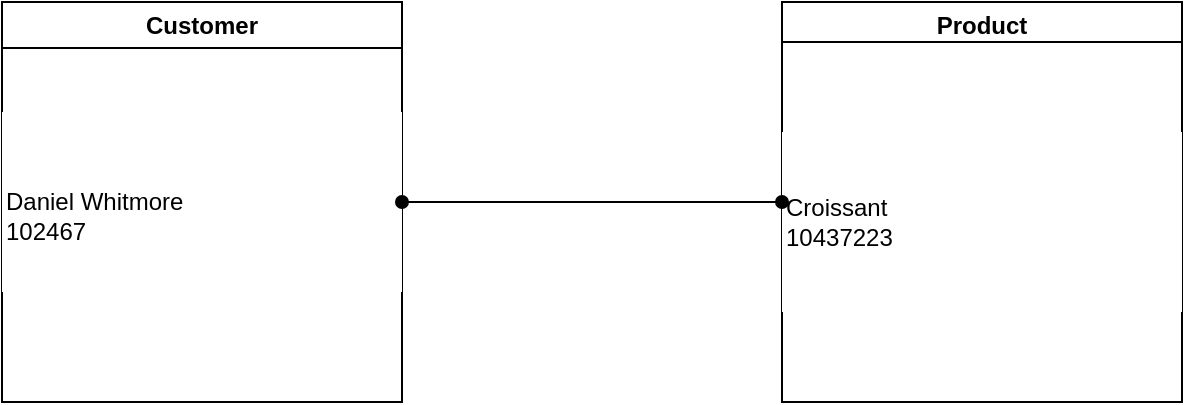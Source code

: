 <mxfile>
    <diagram id="11ZA8Jts7P7Ydy9zVvFv" name="Page-1">
        <mxGraphModel dx="1272" dy="693" grid="1" gridSize="10" guides="1" tooltips="1" connect="1" arrows="1" fold="1" page="1" pageScale="1" pageWidth="827" pageHeight="1169" math="0" shadow="0">
            <root>
                <mxCell id="0"/>
                <mxCell id="1" parent="0"/>
                <mxCell id="2" value="Customer" style="swimlane;whiteSpace=wrap;html=1;" vertex="1" parent="1">
                    <mxGeometry x="120" y="140" width="200" height="200" as="geometry"/>
                </mxCell>
                <mxCell id="5" value="&lt;br&gt;Daniel Whitmore&lt;br&gt;102467" style="rounded=0;whiteSpace=wrap;html=1;align=left;strokeColor=none;" vertex="1" parent="2">
                    <mxGeometry y="55" width="200" height="90" as="geometry"/>
                </mxCell>
                <mxCell id="3" value="Product" style="swimlane;whiteSpace=wrap;html=1;" vertex="1" parent="1">
                    <mxGeometry x="510" y="140" width="200" height="200" as="geometry"/>
                </mxCell>
                <mxCell id="6" value="" style="rounded=0;whiteSpace=wrap;html=1;" vertex="1" parent="3">
                    <mxGeometry y="20" width="200" height="180" as="geometry"/>
                </mxCell>
                <mxCell id="8" value="Croissant&lt;div&gt;10437223&lt;/div&gt;" style="rounded=0;whiteSpace=wrap;html=1;align=left;strokeColor=none;" vertex="1" parent="3">
                    <mxGeometry y="65" width="200" height="90" as="geometry"/>
                </mxCell>
                <mxCell id="4" value="" style="endArrow=oval;startArrow=oval;html=1;exitX=1;exitY=0.5;exitDx=0;exitDy=0;entryX=0;entryY=0.5;entryDx=0;entryDy=0;startFill=1;endFill=1;" edge="1" parent="1" source="2" target="3">
                    <mxGeometry width="50" height="50" relative="1" as="geometry">
                        <mxPoint x="400" y="250" as="sourcePoint"/>
                        <mxPoint x="450" y="200" as="targetPoint"/>
                    </mxGeometry>
                </mxCell>
            </root>
        </mxGraphModel>
    </diagram>
</mxfile>